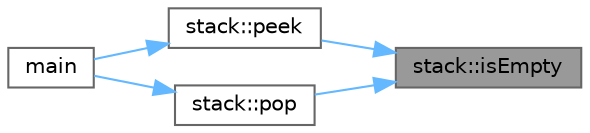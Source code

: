 digraph "stack::isEmpty"
{
 // LATEX_PDF_SIZE
  bgcolor="transparent";
  edge [fontname=Helvetica,fontsize=10,labelfontname=Helvetica,labelfontsize=10];
  node [fontname=Helvetica,fontsize=10,shape=box,height=0.2,width=0.4];
  rankdir="RL";
  Node1 [id="Node000001",label="stack::isEmpty",height=0.2,width=0.4,color="gray40", fillcolor="grey60", style="filled", fontcolor="black",tooltip="mengembalikan pointer jika dikatakan true sehingga mengindikasikan stack dalam keadaan kosong"];
  Node1 -> Node2 [id="edge1_Node000001_Node000002",dir="back",color="steelblue1",style="solid",tooltip=" "];
  Node2 [id="Node000002",label="stack::peek",height=0.2,width=0.4,color="grey40", fillcolor="white", style="filled",URL="$classstack.html#a69cc9672ccf582dce282ce8fa8859016",tooltip="setelah mengecek apakah stack kosong , kita dapat memasukkan data"];
  Node2 -> Node3 [id="edge2_Node000002_Node000003",dir="back",color="steelblue1",style="solid",tooltip=" "];
  Node3 [id="Node000003",label="main",height=0.2,width=0.4,color="grey40", fillcolor="white", style="filled",URL="$stackk_8cpp.html#ae66f6b31b5ad750f1fe042a706a4e3d4",tooltip="program utama yang berfungsi untuk memanggil fungsi beserta class"];
  Node1 -> Node4 [id="edge3_Node000001_Node000004",dir="back",color="steelblue1",style="solid",tooltip=" "];
  Node4 [id="Node000004",label="stack::pop",height=0.2,width=0.4,color="grey40", fillcolor="white", style="filled",URL="$classstack.html#afd6bf8357a2139cb5c2e03253d9caf96",tooltip="jika stack kosong, menampilkan pesan dan mengulang kembali"];
  Node4 -> Node3 [id="edge4_Node000004_Node000003",dir="back",color="steelblue1",style="solid",tooltip=" "];
}
